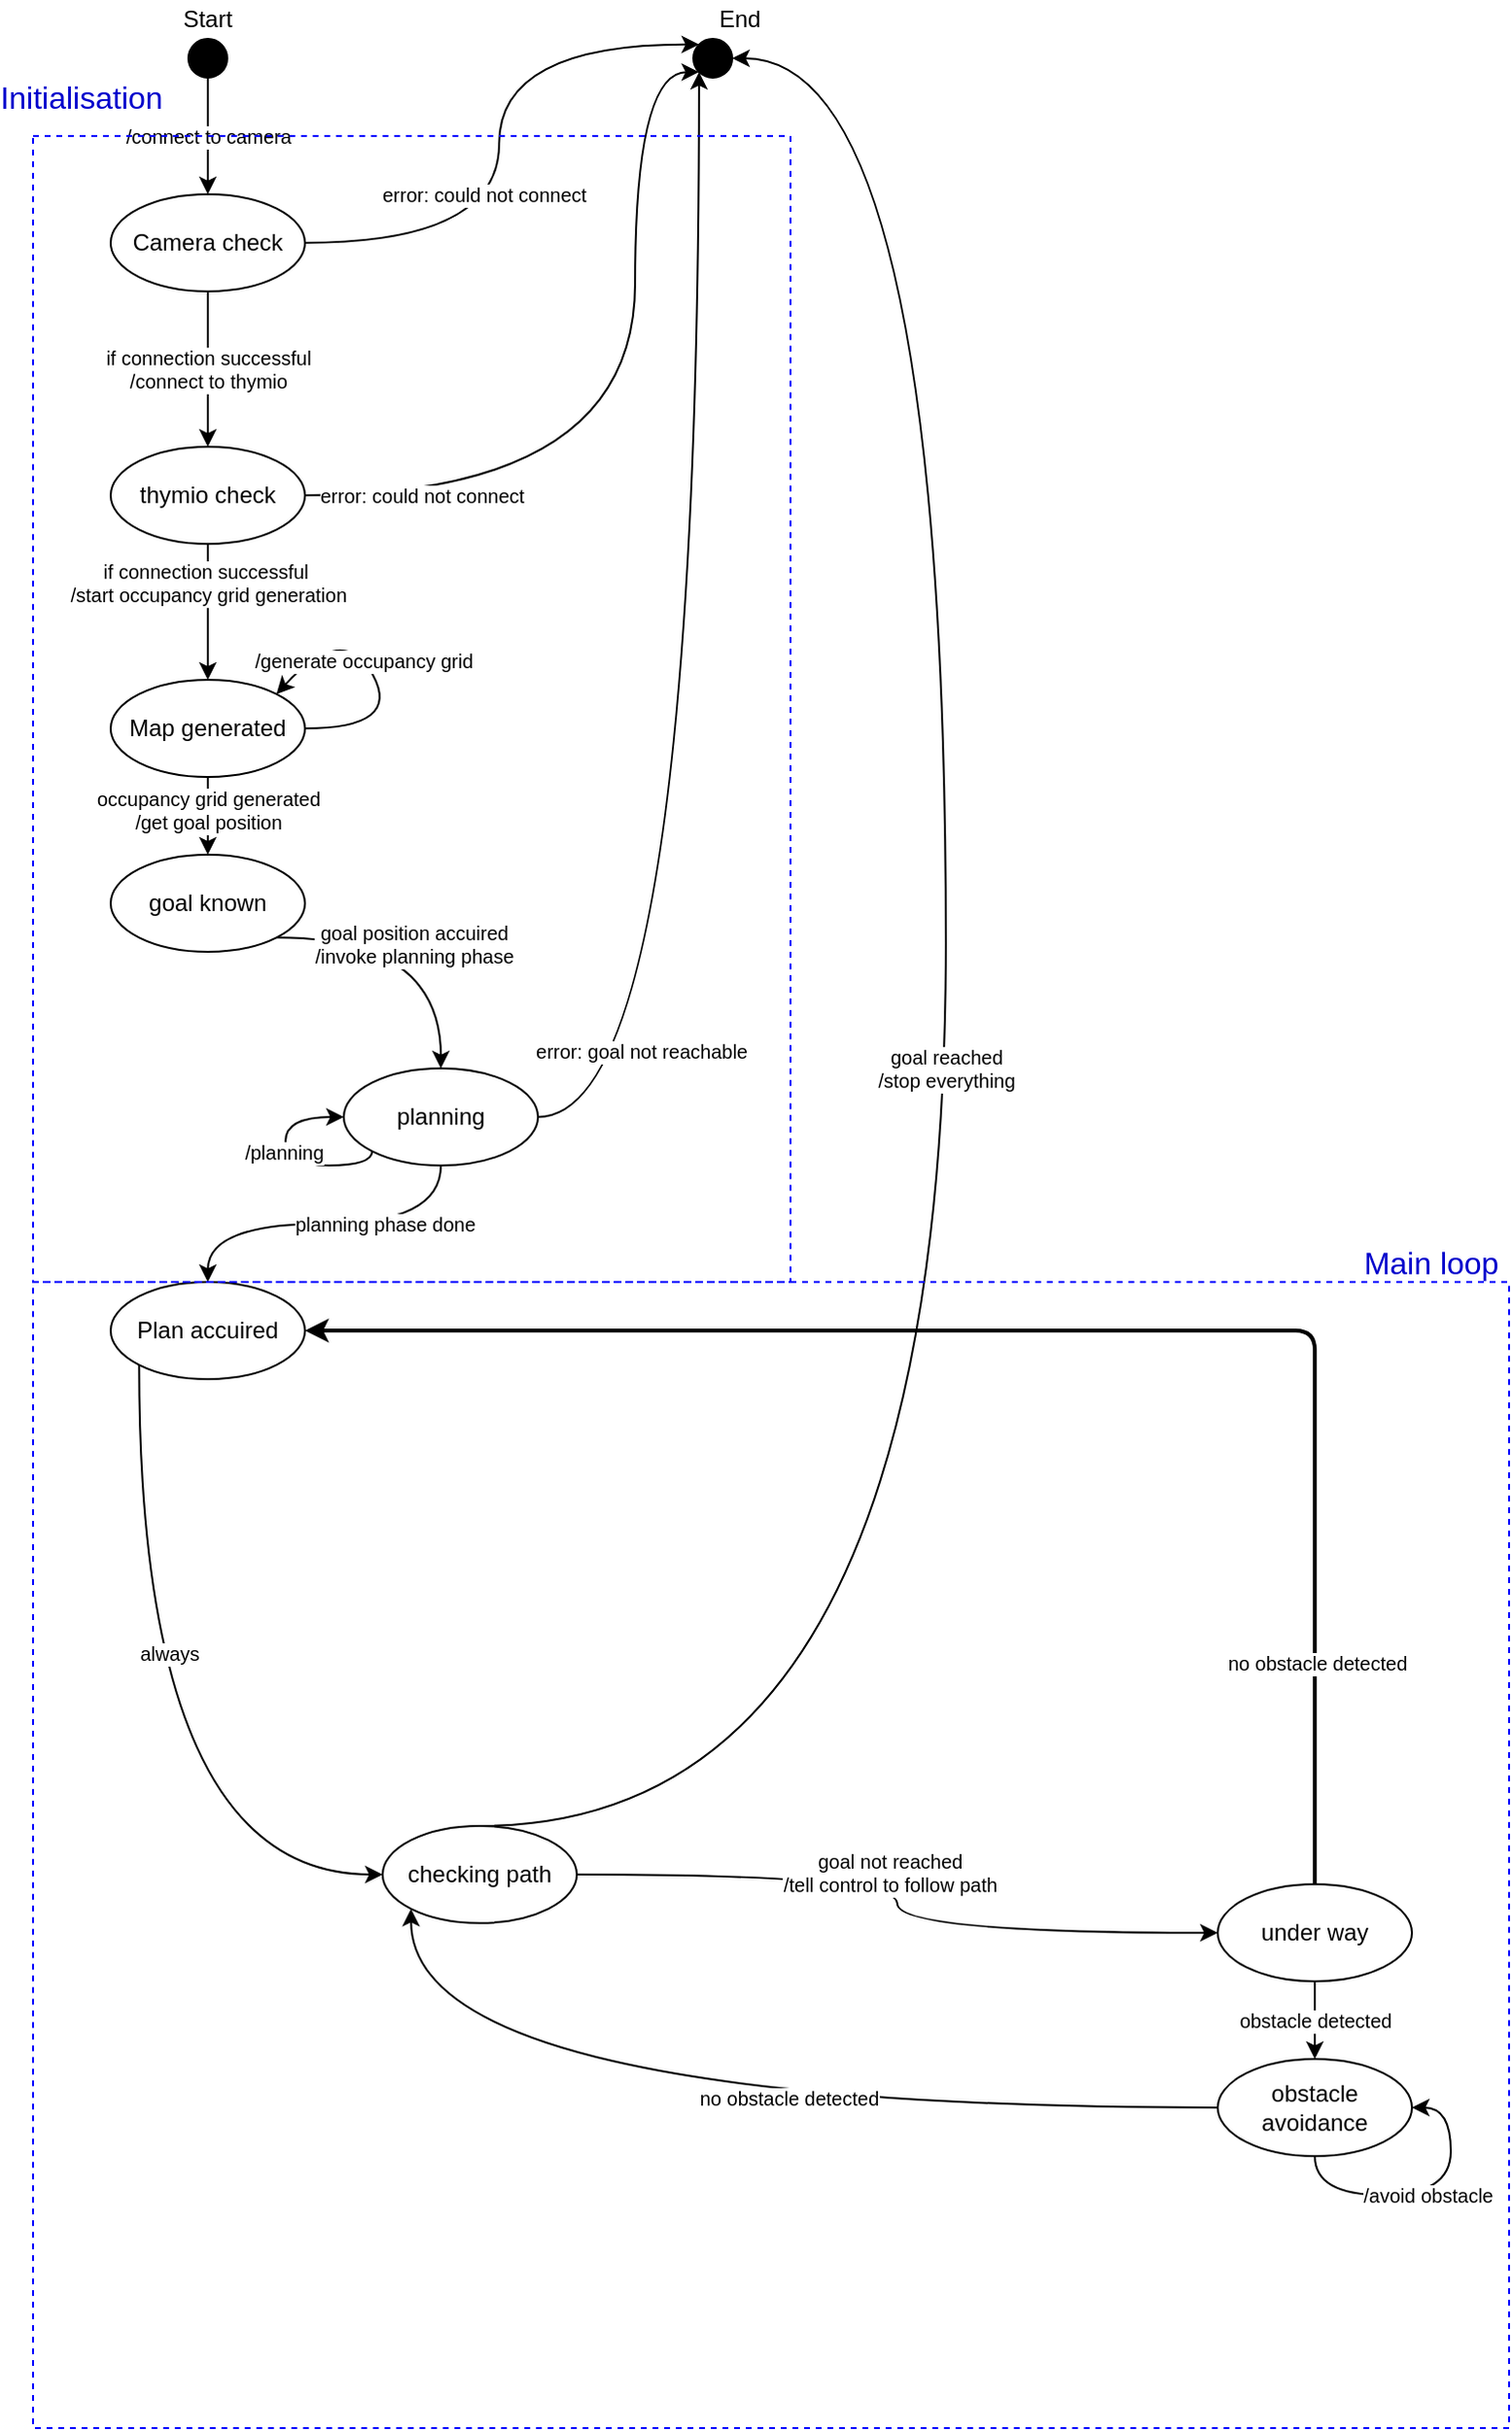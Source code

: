 <mxfile version="13.9.9" type="device"><diagram id="XELzjcK9LjF52Qxklp1S" name="Seite-1"><mxGraphModel dx="1024" dy="592" grid="1" gridSize="10" guides="1" tooltips="1" connect="1" arrows="1" fold="1" page="1" pageScale="1" pageWidth="827" pageHeight="1169" math="0" shadow="0"><root><mxCell id="0"/><mxCell id="1" parent="0"/><mxCell id="mE9kWASm9O8R1BiePksV-5" value="/connect to camera" style="edgeStyle=orthogonalEdgeStyle;rounded=0;orthogonalLoop=1;jettySize=auto;html=1;exitX=0.5;exitY=1;exitDx=0;exitDy=0;entryX=0.5;entryY=0;entryDx=0;entryDy=0;fontSize=10;" parent="1" source="mE9kWASm9O8R1BiePksV-1" target="mE9kWASm9O8R1BiePksV-3" edge="1"><mxGeometry relative="1" as="geometry"/></mxCell><mxCell id="mE9kWASm9O8R1BiePksV-1" value="" style="ellipse;whiteSpace=wrap;html=1;aspect=fixed;fillColor=#000000;" parent="1" vertex="1"><mxGeometry x="110" y="30" width="20" height="20" as="geometry"/></mxCell><mxCell id="mE9kWASm9O8R1BiePksV-2" value="Start" style="text;html=1;strokeColor=none;fillColor=none;align=center;verticalAlign=middle;whiteSpace=wrap;rounded=0;" parent="1" vertex="1"><mxGeometry x="100" y="10" width="40" height="20" as="geometry"/></mxCell><mxCell id="mE9kWASm9O8R1BiePksV-7" value="if connection successful&lt;br&gt;/connect to thymio" style="edgeStyle=orthogonalEdgeStyle;rounded=0;orthogonalLoop=1;jettySize=auto;html=1;exitX=0.5;exitY=1;exitDx=0;exitDy=0;fontSize=10;" parent="1" source="mE9kWASm9O8R1BiePksV-3" target="mE9kWASm9O8R1BiePksV-6" edge="1"><mxGeometry relative="1" as="geometry"/></mxCell><mxCell id="mE9kWASm9O8R1BiePksV-17" style="edgeStyle=orthogonalEdgeStyle;orthogonalLoop=1;jettySize=auto;html=1;exitX=1;exitY=0.5;exitDx=0;exitDy=0;fontSize=10;curved=1;entryX=0;entryY=0;entryDx=0;entryDy=0;" parent="1" source="mE9kWASm9O8R1BiePksV-3" target="mE9kWASm9O8R1BiePksV-8" edge="1"><mxGeometry relative="1" as="geometry"><mxPoint x="330" y="40" as="targetPoint"/><Array as="points"><mxPoint x="270" y="135"/><mxPoint x="270" y="33"/></Array></mxGeometry></mxCell><mxCell id="mE9kWASm9O8R1BiePksV-18" value="error: could not connect" style="edgeLabel;html=1;align=center;verticalAlign=middle;resizable=0;points=[];fontSize=10;" parent="mE9kWASm9O8R1BiePksV-17" vertex="1" connectable="0"><mxGeometry x="-0.616" relative="1" as="geometry"><mxPoint x="33.53" y="-25" as="offset"/></mxGeometry></mxCell><mxCell id="mE9kWASm9O8R1BiePksV-3" value="Camera check" style="ellipse;whiteSpace=wrap;html=1;fillColor=none;" parent="1" vertex="1"><mxGeometry x="70" y="110" width="100" height="50" as="geometry"/></mxCell><mxCell id="mE9kWASm9O8R1BiePksV-11" value="if connection successful&amp;nbsp;&lt;br&gt;/start occupancy grid generation" style="edgeStyle=orthogonalEdgeStyle;rounded=0;orthogonalLoop=1;jettySize=auto;html=1;exitX=0.5;exitY=1;exitDx=0;exitDy=0;entryX=0.5;entryY=0;entryDx=0;entryDy=0;fontSize=10;" parent="1" source="mE9kWASm9O8R1BiePksV-6" target="mE9kWASm9O8R1BiePksV-10" edge="1"><mxGeometry x="-0.429" relative="1" as="geometry"><mxPoint as="offset"/></mxGeometry></mxCell><mxCell id="mE9kWASm9O8R1BiePksV-20" style="edgeStyle=orthogonalEdgeStyle;rounded=0;orthogonalLoop=1;jettySize=auto;html=1;exitX=1;exitY=0.5;exitDx=0;exitDy=0;fontSize=10;curved=1;entryX=0;entryY=1;entryDx=0;entryDy=0;" parent="1" source="mE9kWASm9O8R1BiePksV-6" target="mE9kWASm9O8R1BiePksV-8" edge="1"><mxGeometry relative="1" as="geometry"><mxPoint x="350" y="90" as="targetPoint"/><Array as="points"><mxPoint x="340" y="265"/><mxPoint x="340" y="47"/></Array></mxGeometry></mxCell><mxCell id="mE9kWASm9O8R1BiePksV-21" value="error: could not connect" style="edgeLabel;html=1;align=center;verticalAlign=middle;resizable=0;points=[];fontSize=10;" parent="mE9kWASm9O8R1BiePksV-20" vertex="1" connectable="0"><mxGeometry x="-0.895" y="-2" relative="1" as="geometry"><mxPoint x="37.93" y="-2" as="offset"/></mxGeometry></mxCell><mxCell id="mE9kWASm9O8R1BiePksV-6" value="thymio check" style="ellipse;whiteSpace=wrap;html=1;fillColor=none;" parent="1" vertex="1"><mxGeometry x="70" y="240" width="100" height="50" as="geometry"/></mxCell><mxCell id="mE9kWASm9O8R1BiePksV-8" value="" style="ellipse;whiteSpace=wrap;html=1;aspect=fixed;fillColor=#000000;" parent="1" vertex="1"><mxGeometry x="370" y="30" width="20" height="20" as="geometry"/></mxCell><mxCell id="mE9kWASm9O8R1BiePksV-9" value="End" style="text;html=1;strokeColor=none;fillColor=none;align=center;verticalAlign=middle;whiteSpace=wrap;rounded=0;" parent="1" vertex="1"><mxGeometry x="374" y="10" width="40" height="20" as="geometry"/></mxCell><mxCell id="mE9kWASm9O8R1BiePksV-24" value="occupancy grid generated&lt;br&gt;/get goal position" style="edgeStyle=orthogonalEdgeStyle;rounded=0;orthogonalLoop=1;jettySize=auto;html=1;exitX=0.5;exitY=1;exitDx=0;exitDy=0;entryX=0.5;entryY=0;entryDx=0;entryDy=0;fontSize=10;" parent="1" source="mE9kWASm9O8R1BiePksV-10" target="mE9kWASm9O8R1BiePksV-22" edge="1"><mxGeometry x="-0.15" relative="1" as="geometry"><mxPoint as="offset"/></mxGeometry></mxCell><mxCell id="mE9kWASm9O8R1BiePksV-10" value="Map generated" style="ellipse;whiteSpace=wrap;html=1;fillColor=none;" parent="1" vertex="1"><mxGeometry x="70" y="360" width="100" height="50" as="geometry"/></mxCell><mxCell id="mE9kWASm9O8R1BiePksV-13" value="/generate occupancy grid" style="curved=1;endArrow=classic;html=1;fontSize=10;exitX=1;exitY=0.5;exitDx=0;exitDy=0;entryX=1;entryY=0;entryDx=0;entryDy=0;" parent="1" source="mE9kWASm9O8R1BiePksV-10" target="mE9kWASm9O8R1BiePksV-10" edge="1"><mxGeometry x="0.104" y="1" width="50" height="50" relative="1" as="geometry"><mxPoint x="240" y="360" as="sourcePoint"/><mxPoint x="290" y="310" as="targetPoint"/><Array as="points"><mxPoint x="220" y="385"/><mxPoint x="190" y="330"/></Array><mxPoint as="offset"/></mxGeometry></mxCell><mxCell id="mE9kWASm9O8R1BiePksV-32" style="edgeStyle=orthogonalEdgeStyle;rounded=0;orthogonalLoop=1;jettySize=auto;html=1;exitX=1;exitY=1;exitDx=0;exitDy=0;entryX=0.5;entryY=0;entryDx=0;entryDy=0;fontSize=10;curved=1;" parent="1" source="mE9kWASm9O8R1BiePksV-22" target="mE9kWASm9O8R1BiePksV-29" edge="1"><mxGeometry relative="1" as="geometry"/></mxCell><mxCell id="mE9kWASm9O8R1BiePksV-33" value="goal position accuired&lt;br&gt;/invoke planning phase" style="edgeLabel;html=1;align=center;verticalAlign=middle;resizable=0;points=[];fontSize=10;" parent="mE9kWASm9O8R1BiePksV-32" vertex="1" connectable="0"><mxGeometry x="-0.072" y="-3" relative="1" as="geometry"><mxPoint as="offset"/></mxGeometry></mxCell><mxCell id="mE9kWASm9O8R1BiePksV-22" value="goal known" style="ellipse;whiteSpace=wrap;html=1;fillColor=none;" parent="1" vertex="1"><mxGeometry x="70" y="450" width="100" height="50" as="geometry"/></mxCell><mxCell id="mE9kWASm9O8R1BiePksV-42" style="edgeStyle=orthogonalEdgeStyle;curved=1;rounded=0;orthogonalLoop=1;jettySize=auto;html=1;fontSize=10;exitX=0;exitY=1;exitDx=0;exitDy=0;entryX=0;entryY=0.5;entryDx=0;entryDy=0;" parent="1" source="mE9kWASm9O8R1BiePksV-26" target="mE9kWASm9O8R1BiePksV-38" edge="1"><mxGeometry relative="1" as="geometry"><mxPoint x="260" y="700" as="sourcePoint"/><mxPoint x="360" y="680" as="targetPoint"/><Array as="points"><mxPoint x="85" y="975"/></Array></mxGeometry></mxCell><mxCell id="mE9kWASm9O8R1BiePksV-43" value="always" style="edgeLabel;html=1;align=center;verticalAlign=middle;resizable=0;points=[];fontSize=10;" parent="mE9kWASm9O8R1BiePksV-42" vertex="1" connectable="0"><mxGeometry x="-0.24" y="-4" relative="1" as="geometry"><mxPoint x="19.38" y="0.32" as="offset"/></mxGeometry></mxCell><mxCell id="mE9kWASm9O8R1BiePksV-26" value="Plan accuired" style="ellipse;whiteSpace=wrap;html=1;fillColor=none;" parent="1" vertex="1"><mxGeometry x="70" y="670" width="100" height="50" as="geometry"/></mxCell><mxCell id="mE9kWASm9O8R1BiePksV-34" style="edgeStyle=orthogonalEdgeStyle;curved=1;rounded=0;orthogonalLoop=1;jettySize=auto;html=1;exitX=0.5;exitY=1;exitDx=0;exitDy=0;entryX=0.5;entryY=0;entryDx=0;entryDy=0;fontSize=10;" parent="1" source="mE9kWASm9O8R1BiePksV-29" target="mE9kWASm9O8R1BiePksV-26" edge="1"><mxGeometry relative="1" as="geometry"/></mxCell><mxCell id="mE9kWASm9O8R1BiePksV-35" value="planning phase done" style="edgeLabel;html=1;align=center;verticalAlign=middle;resizable=0;points=[];fontSize=10;" parent="mE9kWASm9O8R1BiePksV-34" vertex="1" connectable="0"><mxGeometry x="-0.481" y="-11" relative="1" as="geometry"><mxPoint x="-13" y="11" as="offset"/></mxGeometry></mxCell><mxCell id="mE9kWASm9O8R1BiePksV-48" style="edgeStyle=orthogonalEdgeStyle;curved=1;orthogonalLoop=1;jettySize=auto;html=1;exitX=1;exitY=0.5;exitDx=0;exitDy=0;entryX=0;entryY=1;entryDx=0;entryDy=0;fontSize=10;" parent="1" source="mE9kWASm9O8R1BiePksV-29" target="mE9kWASm9O8R1BiePksV-8" edge="1"><mxGeometry relative="1" as="geometry"/></mxCell><mxCell id="mE9kWASm9O8R1BiePksV-51" value="error: goal not reachable" style="edgeLabel;html=1;align=center;verticalAlign=middle;resizable=0;points=[];fontSize=10;" parent="mE9kWASm9O8R1BiePksV-48" vertex="1" connectable="0"><mxGeometry x="-0.623" y="30" relative="1" as="geometry"><mxPoint as="offset"/></mxGeometry></mxCell><mxCell id="mE9kWASm9O8R1BiePksV-29" value="planning" style="ellipse;whiteSpace=wrap;html=1;fillColor=none;" parent="1" vertex="1"><mxGeometry x="190" y="560" width="100" height="50" as="geometry"/></mxCell><mxCell id="mE9kWASm9O8R1BiePksV-36" style="edgeStyle=orthogonalEdgeStyle;curved=1;rounded=0;orthogonalLoop=1;jettySize=auto;html=1;exitX=0;exitY=1;exitDx=0;exitDy=0;entryX=0;entryY=0.5;entryDx=0;entryDy=0;fontSize=10;" parent="1" source="mE9kWASm9O8R1BiePksV-29" target="mE9kWASm9O8R1BiePksV-29" edge="1"><mxGeometry relative="1" as="geometry"><Array as="points"><mxPoint x="205" y="610"/><mxPoint x="160" y="610"/><mxPoint x="160" y="585"/></Array></mxGeometry></mxCell><mxCell id="mE9kWASm9O8R1BiePksV-37" value="/planning" style="edgeLabel;html=1;align=center;verticalAlign=middle;resizable=0;points=[];fontSize=10;" parent="mE9kWASm9O8R1BiePksV-36" vertex="1" connectable="0"><mxGeometry x="0.116" y="1" relative="1" as="geometry"><mxPoint as="offset"/></mxGeometry></mxCell><mxCell id="mE9kWASm9O8R1BiePksV-55" value="goal reached&lt;br&gt;/stop everything" style="edgeStyle=orthogonalEdgeStyle;curved=1;orthogonalLoop=1;jettySize=auto;html=1;exitX=0.5;exitY=0;exitDx=0;exitDy=0;entryX=1;entryY=0.5;entryDx=0;entryDy=0;fontSize=10;" parent="1" source="mE9kWASm9O8R1BiePksV-38" target="mE9kWASm9O8R1BiePksV-8" edge="1"><mxGeometry relative="1" as="geometry"><Array as="points"><mxPoint x="500" y="950"/><mxPoint x="500" y="40"/></Array></mxGeometry></mxCell><mxCell id="mE9kWASm9O8R1BiePksV-68" style="edgeStyle=orthogonalEdgeStyle;orthogonalLoop=1;jettySize=auto;html=1;exitX=1;exitY=0.5;exitDx=0;exitDy=0;entryX=0;entryY=0.5;entryDx=0;entryDy=0;strokeWidth=1;fontSize=10;curved=1;" parent="1" source="mE9kWASm9O8R1BiePksV-38" target="mE9kWASm9O8R1BiePksV-59" edge="1"><mxGeometry relative="1" as="geometry"/></mxCell><mxCell id="mE9kWASm9O8R1BiePksV-69" value="goal not reached&lt;br&gt;/tell control to follow path" style="edgeLabel;html=1;align=center;verticalAlign=middle;resizable=0;points=[];fontSize=10;" parent="mE9kWASm9O8R1BiePksV-68" vertex="1" connectable="0"><mxGeometry x="-0.107" y="1" relative="1" as="geometry"><mxPoint as="offset"/></mxGeometry></mxCell><mxCell id="mE9kWASm9O8R1BiePksV-38" value="checking path" style="ellipse;whiteSpace=wrap;html=1;fillColor=none;" parent="1" vertex="1"><mxGeometry x="210" y="950" width="100" height="50" as="geometry"/></mxCell><mxCell id="mE9kWASm9O8R1BiePksV-62" value="obstacle detected" style="edgeStyle=orthogonalEdgeStyle;curved=1;orthogonalLoop=1;jettySize=auto;html=1;exitX=0.5;exitY=1;exitDx=0;exitDy=0;fontSize=10;" parent="1" source="mE9kWASm9O8R1BiePksV-59" target="mE9kWASm9O8R1BiePksV-61" edge="1"><mxGeometry relative="1" as="geometry"/></mxCell><mxCell id="mE9kWASm9O8R1BiePksV-66" style="edgeStyle=orthogonalEdgeStyle;orthogonalLoop=1;jettySize=auto;html=1;exitX=0.5;exitY=0;exitDx=0;exitDy=0;entryX=1;entryY=0.5;entryDx=0;entryDy=0;fontSize=10;strokeWidth=2;" parent="1" source="mE9kWASm9O8R1BiePksV-59" target="mE9kWASm9O8R1BiePksV-26" edge="1"><mxGeometry relative="1" as="geometry"/></mxCell><mxCell id="mE9kWASm9O8R1BiePksV-67" value="no obstacle detected" style="edgeLabel;html=1;align=center;verticalAlign=middle;resizable=0;points=[];fontSize=10;" parent="mE9kWASm9O8R1BiePksV-66" vertex="1" connectable="0"><mxGeometry x="-0.716" y="-1" relative="1" as="geometry"><mxPoint as="offset"/></mxGeometry></mxCell><mxCell id="mE9kWASm9O8R1BiePksV-59" value="under way" style="ellipse;whiteSpace=wrap;html=1;fillColor=none;" parent="1" vertex="1"><mxGeometry x="640" y="980" width="100" height="50" as="geometry"/></mxCell><mxCell id="mE9kWASm9O8R1BiePksV-64" value="no obstacle detected" style="edgeStyle=orthogonalEdgeStyle;curved=1;orthogonalLoop=1;jettySize=auto;html=1;exitX=0;exitY=0.5;exitDx=0;exitDy=0;entryX=0;entryY=1;entryDx=0;entryDy=0;fontSize=10;" parent="1" source="mE9kWASm9O8R1BiePksV-61" target="mE9kWASm9O8R1BiePksV-38" edge="1"><mxGeometry x="-0.145" y="-5" relative="1" as="geometry"><mxPoint as="offset"/></mxGeometry></mxCell><mxCell id="mE9kWASm9O8R1BiePksV-61" value="obstacle avoidance" style="ellipse;whiteSpace=wrap;html=1;fillColor=none;" parent="1" vertex="1"><mxGeometry x="640" y="1070" width="100" height="50" as="geometry"/></mxCell><mxCell id="mE9kWASm9O8R1BiePksV-63" value="/avoid obstacle" style="edgeStyle=orthogonalEdgeStyle;curved=1;orthogonalLoop=1;jettySize=auto;html=1;exitX=0.5;exitY=1;exitDx=0;exitDy=0;entryX=1;entryY=0.5;entryDx=0;entryDy=0;fontSize=10;" parent="1" source="mE9kWASm9O8R1BiePksV-61" target="mE9kWASm9O8R1BiePksV-61" edge="1"><mxGeometry relative="1" as="geometry"/></mxCell><mxCell id="X9pJdWy2a0za9wqCKc8B-2" value="" style="rounded=0;whiteSpace=wrap;html=1;fillColor=none;dashed=1;strokeColor=#0000FF;" vertex="1" parent="1"><mxGeometry x="30" y="670" width="760" height="590" as="geometry"/></mxCell><mxCell id="X9pJdWy2a0za9wqCKc8B-3" value="&lt;font color=&quot;#0000cc&quot; style=&quot;font-size: 16px&quot;&gt;Initialisation&lt;/font&gt;" style="text;html=1;strokeColor=none;fillColor=none;align=center;verticalAlign=middle;whiteSpace=wrap;rounded=0;dashed=1;" vertex="1" parent="1"><mxGeometry x="20" y="50" width="70" height="20" as="geometry"/></mxCell><mxCell id="X9pJdWy2a0za9wqCKc8B-4" value="" style="rounded=0;whiteSpace=wrap;html=1;fillColor=none;dashed=1;strokeColor=#0000FF;" vertex="1" parent="1"><mxGeometry x="30" y="80" width="390" height="590" as="geometry"/></mxCell><mxCell id="X9pJdWy2a0za9wqCKc8B-5" value="&lt;font color=&quot;#0000cc&quot; style=&quot;font-size: 16px&quot;&gt;Main loop&lt;/font&gt;" style="text;html=1;strokeColor=none;fillColor=none;align=center;verticalAlign=middle;whiteSpace=wrap;rounded=0;dashed=1;" vertex="1" parent="1"><mxGeometry x="710" y="650" width="80" height="20" as="geometry"/></mxCell></root></mxGraphModel></diagram></mxfile>